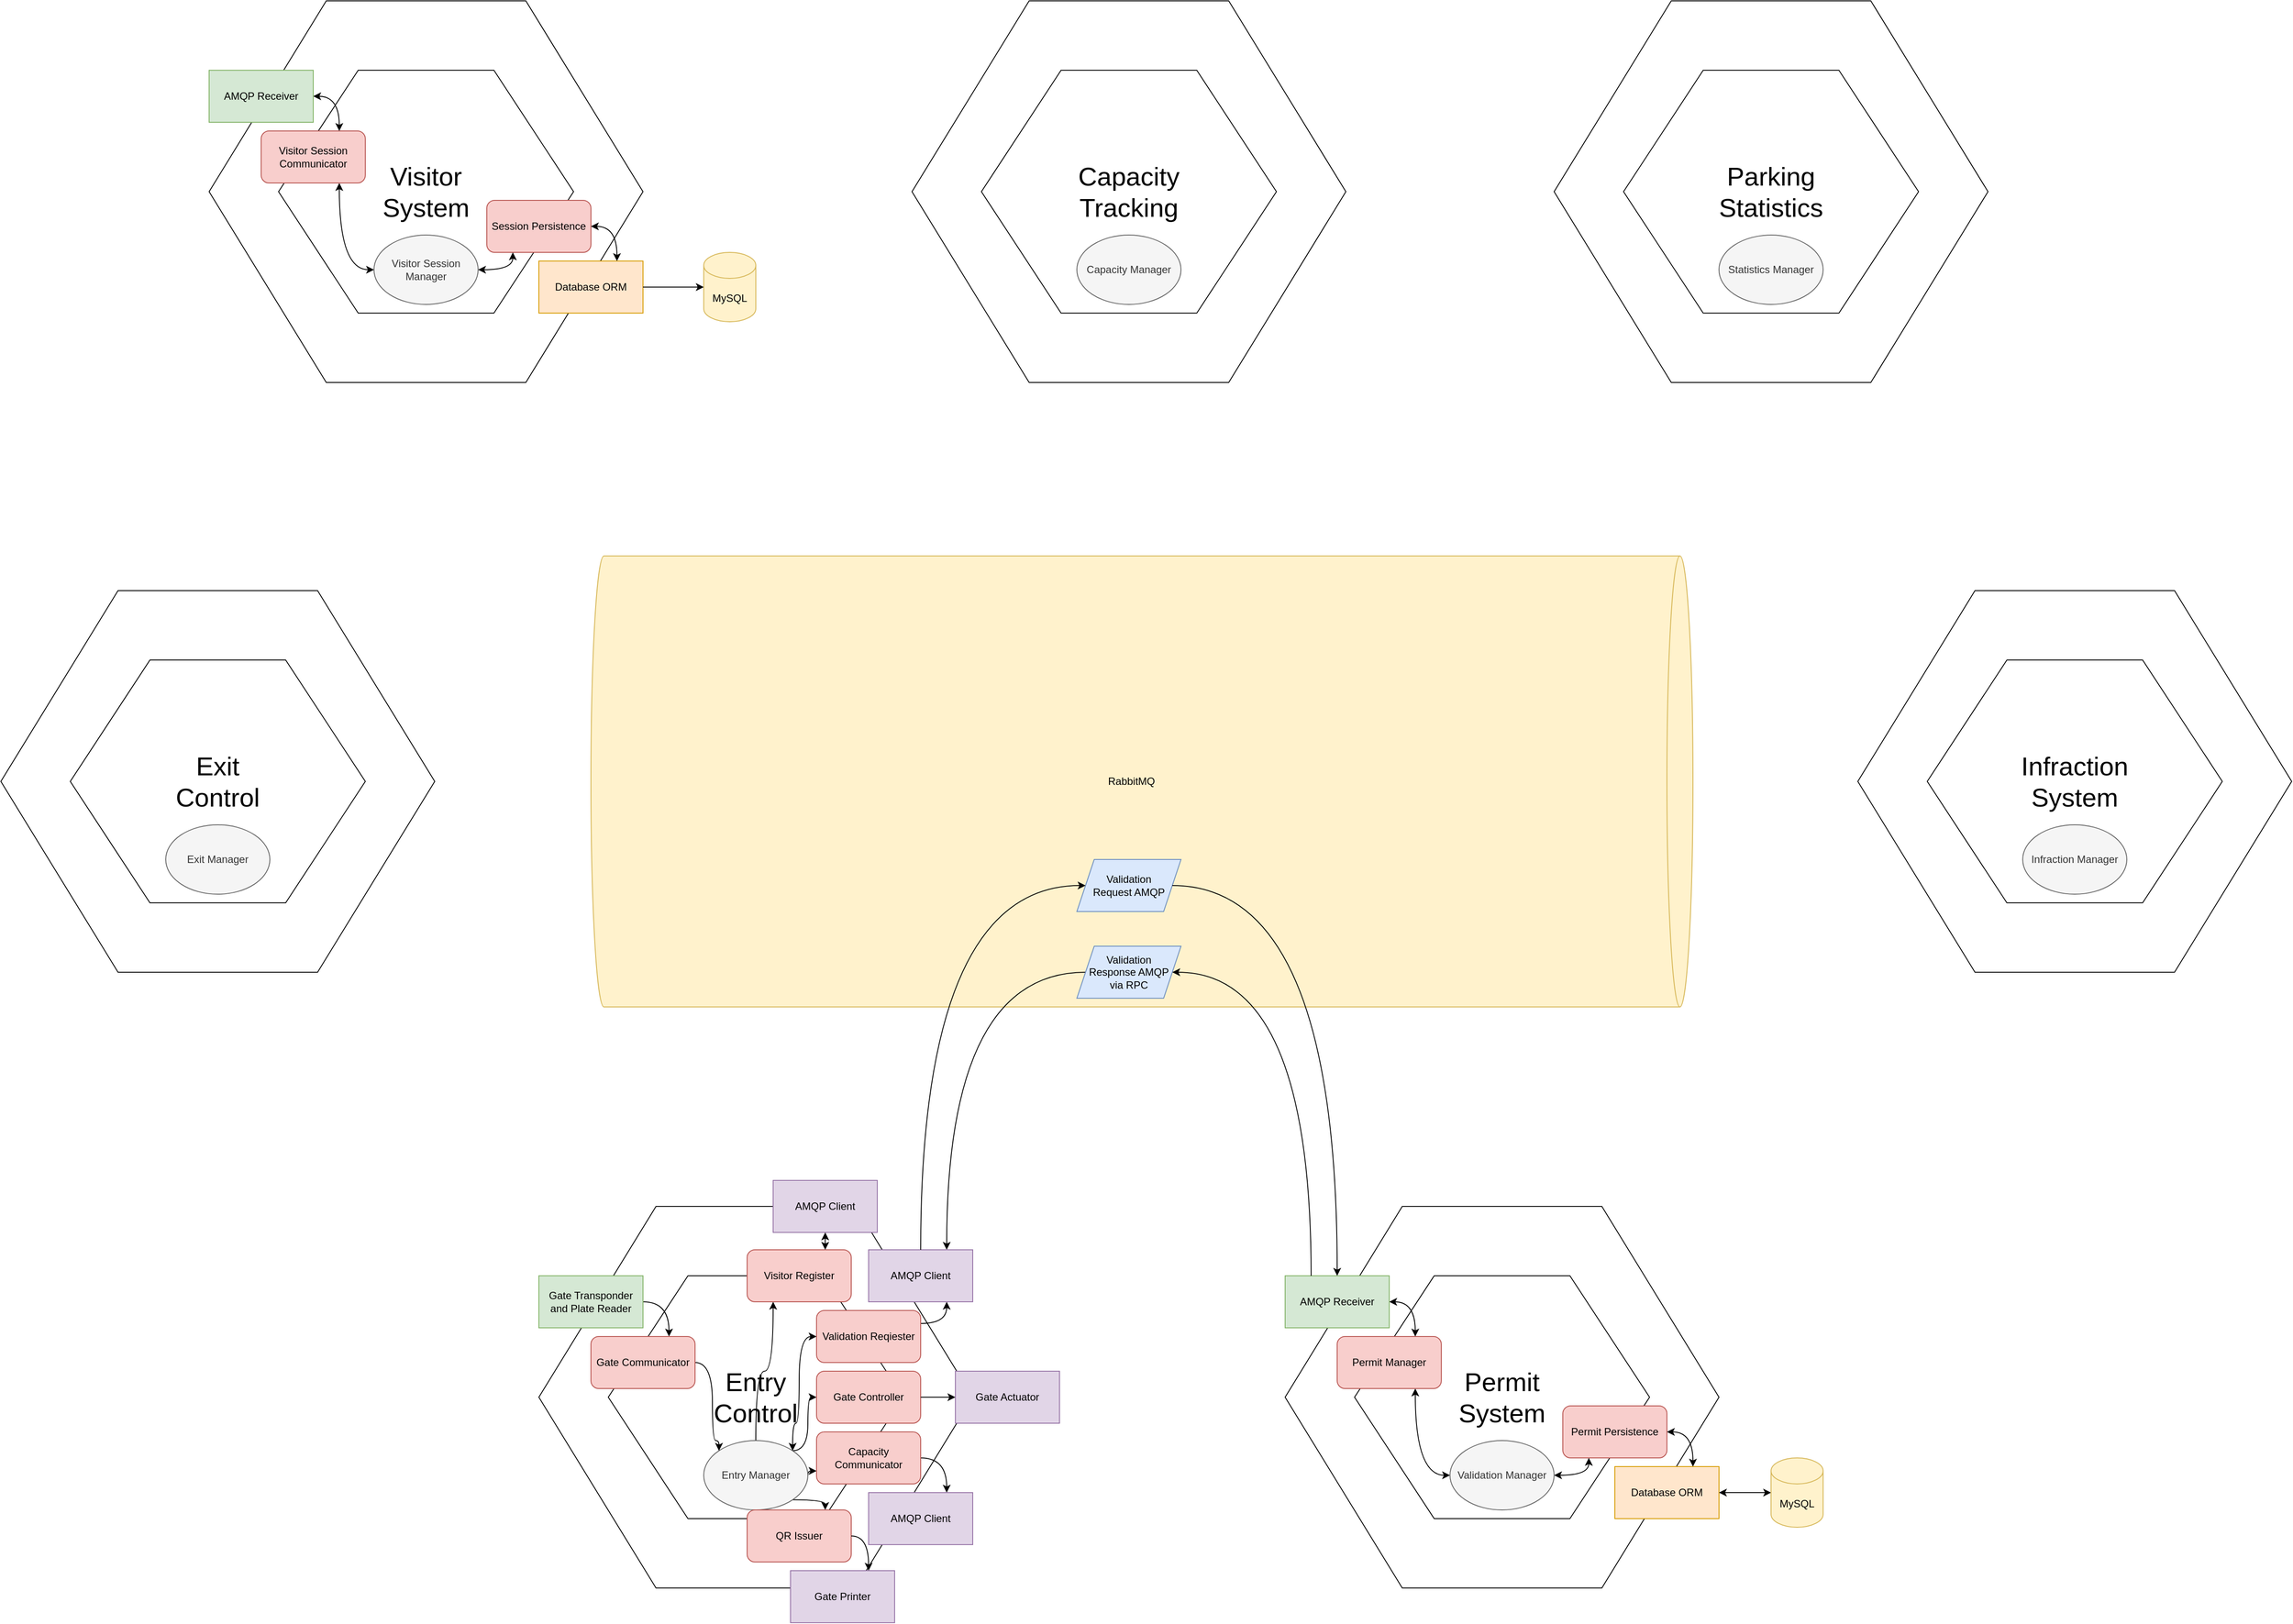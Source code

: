<mxfile version="24.7.17">
  <diagram name="Page-1" id="FIl-sWWD70E8VAOOmgCv">
    <mxGraphModel dx="3607" dy="2239" grid="1" gridSize="10" guides="1" tooltips="1" connect="1" arrows="1" fold="1" page="1" pageScale="1" pageWidth="1920" pageHeight="1200" math="0" shadow="0">
      <root>
        <mxCell id="0" />
        <mxCell id="1" parent="0" />
        <mxCell id="vmsu6UBPR0Md5zAb4Nx8-29" value="RabbitMQ" style="shape=cylinder3;whiteSpace=wrap;html=1;boundedLbl=1;backgroundOutline=1;size=15;direction=south;fillColor=#fff2cc;strokeColor=#d6b656;" parent="1" vertex="1">
          <mxGeometry x="210" y="40" width="1270" height="520" as="geometry" />
        </mxCell>
        <mxCell id="vmsu6UBPR0Md5zAb4Nx8-17" value="" style="group" parent="1" vertex="1" connectable="0">
          <mxGeometry x="1010" y="790" width="500" height="440" as="geometry" />
        </mxCell>
        <mxCell id="vmsu6UBPR0Md5zAb4Nx8-42" value="" style="group" parent="vmsu6UBPR0Md5zAb4Nx8-17" vertex="1" connectable="0">
          <mxGeometry width="500" height="440" as="geometry" />
        </mxCell>
        <mxCell id="vmsu6UBPR0Md5zAb4Nx8-19" value="" style="verticalLabelPosition=bottom;verticalAlign=top;html=1;shape=hexagon;perimeter=hexagonPerimeter2;arcSize=6;size=0.27;fillColor=none;" parent="vmsu6UBPR0Md5zAb4Nx8-42" vertex="1">
          <mxGeometry width="500" height="440" as="geometry" />
        </mxCell>
        <mxCell id="vmsu6UBPR0Md5zAb4Nx8-18" value="" style="verticalLabelPosition=bottom;verticalAlign=top;html=1;shape=hexagon;perimeter=hexagonPerimeter2;arcSize=6;size=0.27;fillColor=none;" parent="vmsu6UBPR0Md5zAb4Nx8-42" vertex="1">
          <mxGeometry x="80" y="80" width="340" height="280" as="geometry" />
        </mxCell>
        <mxCell id="vmsu6UBPR0Md5zAb4Nx8-40" value="&lt;font style=&quot;font-size: 30px;&quot;&gt;Permit System&lt;br&gt;&lt;/font&gt;" style="text;html=1;align=center;verticalAlign=middle;whiteSpace=wrap;rounded=0;" parent="vmsu6UBPR0Md5zAb4Nx8-42" vertex="1">
          <mxGeometry x="220" y="205" width="60" height="30" as="geometry" />
        </mxCell>
        <mxCell id="vmsu6UBPR0Md5zAb4Nx8-59" style="edgeStyle=orthogonalEdgeStyle;rounded=0;orthogonalLoop=1;jettySize=auto;html=1;exitX=0.75;exitY=1;exitDx=0;exitDy=0;entryX=0;entryY=0.5;entryDx=0;entryDy=0;startArrow=classic;startFill=1;curved=1;" parent="vmsu6UBPR0Md5zAb4Nx8-42" source="vmsu6UBPR0Md5zAb4Nx8-47" target="vmsu6UBPR0Md5zAb4Nx8-52" edge="1">
          <mxGeometry relative="1" as="geometry" />
        </mxCell>
        <mxCell id="vmsu6UBPR0Md5zAb4Nx8-47" value="Permit Manager" style="rounded=1;whiteSpace=wrap;html=1;fillColor=#f8cecc;strokeColor=#b85450;" parent="vmsu6UBPR0Md5zAb4Nx8-42" vertex="1">
          <mxGeometry x="60" y="150" width="120" height="60" as="geometry" />
        </mxCell>
        <mxCell id="vmsu6UBPR0Md5zAb4Nx8-50" value="Permit Persistence" style="rounded=1;whiteSpace=wrap;html=1;fillColor=#f8cecc;strokeColor=#b85450;" parent="vmsu6UBPR0Md5zAb4Nx8-42" vertex="1">
          <mxGeometry x="320" y="230" width="120" height="60" as="geometry" />
        </mxCell>
        <mxCell id="vmsu6UBPR0Md5zAb4Nx8-60" style="edgeStyle=orthogonalEdgeStyle;rounded=0;orthogonalLoop=1;jettySize=auto;html=1;exitX=1;exitY=0.5;exitDx=0;exitDy=0;entryX=0.25;entryY=1;entryDx=0;entryDy=0;startArrow=classic;startFill=1;curved=1;" parent="vmsu6UBPR0Md5zAb4Nx8-42" source="vmsu6UBPR0Md5zAb4Nx8-52" target="vmsu6UBPR0Md5zAb4Nx8-50" edge="1">
          <mxGeometry relative="1" as="geometry" />
        </mxCell>
        <mxCell id="vmsu6UBPR0Md5zAb4Nx8-52" value="Validation Manager" style="ellipse;whiteSpace=wrap;html=1;fillColor=#f5f5f5;fontColor=#333333;strokeColor=#666666;" parent="vmsu6UBPR0Md5zAb4Nx8-42" vertex="1">
          <mxGeometry x="190" y="270" width="120" height="80" as="geometry" />
        </mxCell>
        <mxCell id="vmsu6UBPR0Md5zAb4Nx8-25" value="Database ORM" style="rounded=0;whiteSpace=wrap;html=1;fillColor=#ffe6cc;strokeColor=#d79b00;" parent="vmsu6UBPR0Md5zAb4Nx8-17" vertex="1">
          <mxGeometry x="380" y="300" width="120" height="60" as="geometry" />
        </mxCell>
        <mxCell id="vmsu6UBPR0Md5zAb4Nx8-58" style="edgeStyle=orthogonalEdgeStyle;rounded=0;orthogonalLoop=1;jettySize=auto;html=1;exitX=1;exitY=0.5;exitDx=0;exitDy=0;entryX=0.75;entryY=0;entryDx=0;entryDy=0;startArrow=classic;startFill=1;curved=1;" parent="vmsu6UBPR0Md5zAb4Nx8-17" source="vmsu6UBPR0Md5zAb4Nx8-22" target="vmsu6UBPR0Md5zAb4Nx8-47" edge="1">
          <mxGeometry relative="1" as="geometry" />
        </mxCell>
        <mxCell id="vmsu6UBPR0Md5zAb4Nx8-22" value="AMQP Receiver" style="rounded=0;whiteSpace=wrap;html=1;fillColor=#d5e8d4;strokeColor=#82b366;" parent="vmsu6UBPR0Md5zAb4Nx8-17" vertex="1">
          <mxGeometry y="80" width="120" height="60" as="geometry" />
        </mxCell>
        <mxCell id="vmsu6UBPR0Md5zAb4Nx8-61" style="edgeStyle=orthogonalEdgeStyle;rounded=0;orthogonalLoop=1;jettySize=auto;html=1;exitX=1;exitY=0.5;exitDx=0;exitDy=0;entryX=0.75;entryY=0;entryDx=0;entryDy=0;startArrow=classic;startFill=1;curved=1;" parent="vmsu6UBPR0Md5zAb4Nx8-17" source="vmsu6UBPR0Md5zAb4Nx8-50" target="vmsu6UBPR0Md5zAb4Nx8-25" edge="1">
          <mxGeometry relative="1" as="geometry" />
        </mxCell>
        <mxCell id="vmsu6UBPR0Md5zAb4Nx8-26" style="edgeStyle=orthogonalEdgeStyle;rounded=0;orthogonalLoop=1;jettySize=auto;html=1;exitX=0;exitY=0.5;exitDx=0;exitDy=0;exitPerimeter=0;entryX=1;entryY=0.5;entryDx=0;entryDy=0;startArrow=classic;startFill=1;curved=1;" parent="1" source="vmsu6UBPR0Md5zAb4Nx8-24" target="vmsu6UBPR0Md5zAb4Nx8-25" edge="1">
          <mxGeometry relative="1" as="geometry" />
        </mxCell>
        <mxCell id="vmsu6UBPR0Md5zAb4Nx8-24" value="MySQL" style="shape=cylinder3;whiteSpace=wrap;html=1;boundedLbl=1;backgroundOutline=1;size=15;fillColor=#fff2cc;strokeColor=#d6b656;" parent="1" vertex="1">
          <mxGeometry x="1570" y="1080" width="60" height="80" as="geometry" />
        </mxCell>
        <mxCell id="vmsu6UBPR0Md5zAb4Nx8-28" value="Validation &lt;br&gt;Request AMQP" style="shape=parallelogram;perimeter=parallelogramPerimeter;whiteSpace=wrap;html=1;fixedSize=1;fillColor=#dae8fc;strokeColor=#6c8ebf;" parent="1" vertex="1">
          <mxGeometry x="770" y="390" width="120" height="60" as="geometry" />
        </mxCell>
        <mxCell id="Ysz22S0v8aRPz6q7rdMf-16" style="edgeStyle=orthogonalEdgeStyle;rounded=0;orthogonalLoop=1;jettySize=auto;html=1;exitX=0;exitY=0.5;exitDx=0;exitDy=0;entryX=0.75;entryY=0;entryDx=0;entryDy=0;curved=1;" parent="1" source="vmsu6UBPR0Md5zAb4Nx8-30" target="vmsu6UBPR0Md5zAb4Nx8-85" edge="1">
          <mxGeometry relative="1" as="geometry" />
        </mxCell>
        <mxCell id="vmsu6UBPR0Md5zAb4Nx8-30" value="Validation&lt;br&gt; Response AMQP&lt;br&gt;via RPC" style="shape=parallelogram;perimeter=parallelogramPerimeter;whiteSpace=wrap;html=1;fixedSize=1;fillColor=#dae8fc;strokeColor=#6c8ebf;" parent="1" vertex="1">
          <mxGeometry x="770" y="490" width="120" height="60" as="geometry" />
        </mxCell>
        <mxCell id="vmsu6UBPR0Md5zAb4Nx8-70" value="" style="group" parent="1" vertex="1" connectable="0">
          <mxGeometry x="150" y="790" width="500" height="440" as="geometry" />
        </mxCell>
        <mxCell id="vmsu6UBPR0Md5zAb4Nx8-71" value="" style="group" parent="vmsu6UBPR0Md5zAb4Nx8-70" vertex="1" connectable="0">
          <mxGeometry width="500" height="440" as="geometry" />
        </mxCell>
        <mxCell id="vmsu6UBPR0Md5zAb4Nx8-72" value="" style="verticalLabelPosition=bottom;verticalAlign=top;html=1;shape=hexagon;perimeter=hexagonPerimeter2;arcSize=6;size=0.27;fillColor=none;" parent="vmsu6UBPR0Md5zAb4Nx8-71" vertex="1">
          <mxGeometry width="500" height="440" as="geometry" />
        </mxCell>
        <mxCell id="vmsu6UBPR0Md5zAb4Nx8-73" value="" style="verticalLabelPosition=bottom;verticalAlign=top;html=1;shape=hexagon;perimeter=hexagonPerimeter2;arcSize=6;size=0.27;fillColor=none;" parent="vmsu6UBPR0Md5zAb4Nx8-71" vertex="1">
          <mxGeometry x="80" y="80" width="340" height="280" as="geometry" />
        </mxCell>
        <mxCell id="ZMv95iw1XXXhdrj3KUTM-111" style="edgeStyle=orthogonalEdgeStyle;rounded=0;orthogonalLoop=1;jettySize=auto;html=1;exitX=1;exitY=0.25;exitDx=0;exitDy=0;entryX=0.75;entryY=1;entryDx=0;entryDy=0;curved=1;" edge="1" parent="vmsu6UBPR0Md5zAb4Nx8-71" source="vmsu6UBPR0Md5zAb4Nx8-77" target="vmsu6UBPR0Md5zAb4Nx8-85">
          <mxGeometry relative="1" as="geometry" />
        </mxCell>
        <mxCell id="vmsu6UBPR0Md5zAb4Nx8-77" value="Validation Reqiester" style="rounded=1;whiteSpace=wrap;html=1;fillColor=#f8cecc;strokeColor=#b85450;" parent="vmsu6UBPR0Md5zAb4Nx8-71" vertex="1">
          <mxGeometry x="320" y="120" width="120" height="60" as="geometry" />
        </mxCell>
        <mxCell id="ZMv95iw1XXXhdrj3KUTM-107" style="edgeStyle=orthogonalEdgeStyle;rounded=0;orthogonalLoop=1;jettySize=auto;html=1;exitX=1;exitY=1;exitDx=0;exitDy=0;entryX=0.75;entryY=0;entryDx=0;entryDy=0;curved=1;" edge="1" parent="vmsu6UBPR0Md5zAb4Nx8-71" source="vmsu6UBPR0Md5zAb4Nx8-79" target="ZMv95iw1XXXhdrj3KUTM-104">
          <mxGeometry relative="1" as="geometry" />
        </mxCell>
        <mxCell id="ZMv95iw1XXXhdrj3KUTM-109" style="edgeStyle=orthogonalEdgeStyle;rounded=0;orthogonalLoop=1;jettySize=auto;html=1;exitX=0.5;exitY=0;exitDx=0;exitDy=0;entryX=0.25;entryY=1;entryDx=0;entryDy=0;curved=1;" edge="1" parent="vmsu6UBPR0Md5zAb4Nx8-71" source="vmsu6UBPR0Md5zAb4Nx8-79" target="ZMv95iw1XXXhdrj3KUTM-38">
          <mxGeometry relative="1" as="geometry" />
        </mxCell>
        <mxCell id="ZMv95iw1XXXhdrj3KUTM-114" style="edgeStyle=orthogonalEdgeStyle;rounded=0;orthogonalLoop=1;jettySize=auto;html=1;exitX=1;exitY=0;exitDx=0;exitDy=0;entryX=0;entryY=0.5;entryDx=0;entryDy=0;curved=1;" edge="1" parent="vmsu6UBPR0Md5zAb4Nx8-71" source="vmsu6UBPR0Md5zAb4Nx8-79" target="Ysz22S0v8aRPz6q7rdMf-8">
          <mxGeometry relative="1" as="geometry">
            <Array as="points">
              <mxPoint x="310" y="282" />
              <mxPoint x="310" y="220" />
            </Array>
          </mxGeometry>
        </mxCell>
        <mxCell id="ZMv95iw1XXXhdrj3KUTM-116" style="edgeStyle=orthogonalEdgeStyle;rounded=0;orthogonalLoop=1;jettySize=auto;html=1;exitX=1;exitY=0.5;exitDx=0;exitDy=0;entryX=0;entryY=0.75;entryDx=0;entryDy=0;curved=1;" edge="1" parent="vmsu6UBPR0Md5zAb4Nx8-71" source="vmsu6UBPR0Md5zAb4Nx8-79" target="ZMv95iw1XXXhdrj3KUTM-113">
          <mxGeometry relative="1" as="geometry">
            <Array as="points">
              <mxPoint x="310" y="305" />
            </Array>
          </mxGeometry>
        </mxCell>
        <mxCell id="vmsu6UBPR0Md5zAb4Nx8-79" value="Entry Manager" style="ellipse;whiteSpace=wrap;html=1;fillColor=#f5f5f5;fontColor=#333333;strokeColor=#666666;" parent="vmsu6UBPR0Md5zAb4Nx8-71" vertex="1">
          <mxGeometry x="190" y="270" width="120" height="80" as="geometry" />
        </mxCell>
        <mxCell id="vmsu6UBPR0Md5zAb4Nx8-84" value="&lt;font style=&quot;font-size: 30px;&quot;&gt;Entry Control&lt;br&gt;&lt;/font&gt;" style="text;html=1;align=center;verticalAlign=middle;whiteSpace=wrap;rounded=0;" parent="vmsu6UBPR0Md5zAb4Nx8-71" vertex="1">
          <mxGeometry x="220" y="205" width="60" height="30" as="geometry" />
        </mxCell>
        <mxCell id="vmsu6UBPR0Md5zAb4Nx8-85" value="AMQP Client" style="rounded=0;whiteSpace=wrap;html=1;fillColor=#e1d5e7;strokeColor=#9673a6;" parent="vmsu6UBPR0Md5zAb4Nx8-71" vertex="1">
          <mxGeometry x="380" y="50" width="120" height="60" as="geometry" />
        </mxCell>
        <mxCell id="Ysz22S0v8aRPz6q7rdMf-5" style="edgeStyle=orthogonalEdgeStyle;rounded=0;orthogonalLoop=1;jettySize=auto;html=1;exitX=1;exitY=0.5;exitDx=0;exitDy=0;entryX=0.75;entryY=0;entryDx=0;entryDy=0;curved=1;" parent="vmsu6UBPR0Md5zAb4Nx8-71" source="Ysz22S0v8aRPz6q7rdMf-1" target="Ysz22S0v8aRPz6q7rdMf-4" edge="1">
          <mxGeometry relative="1" as="geometry" />
        </mxCell>
        <mxCell id="Ysz22S0v8aRPz6q7rdMf-1" value="Gate Transponder and Plate Reader" style="rounded=0;whiteSpace=wrap;html=1;fillColor=#d5e8d4;strokeColor=#82b366;" parent="vmsu6UBPR0Md5zAb4Nx8-71" vertex="1">
          <mxGeometry y="80" width="120" height="60" as="geometry" />
        </mxCell>
        <mxCell id="Ysz22S0v8aRPz6q7rdMf-6" style="edgeStyle=orthogonalEdgeStyle;rounded=0;orthogonalLoop=1;jettySize=auto;html=1;exitX=1;exitY=0.5;exitDx=0;exitDy=0;entryX=0;entryY=0;entryDx=0;entryDy=0;curved=1;" parent="vmsu6UBPR0Md5zAb4Nx8-71" source="Ysz22S0v8aRPz6q7rdMf-4" target="vmsu6UBPR0Md5zAb4Nx8-79" edge="1">
          <mxGeometry relative="1" as="geometry">
            <Array as="points">
              <mxPoint x="200" y="180" />
              <mxPoint x="200" y="270" />
              <mxPoint x="208" y="270" />
            </Array>
          </mxGeometry>
        </mxCell>
        <mxCell id="Ysz22S0v8aRPz6q7rdMf-4" value="Gate Communicator" style="rounded=1;whiteSpace=wrap;html=1;fillColor=#f8cecc;strokeColor=#b85450;" parent="vmsu6UBPR0Md5zAb4Nx8-71" vertex="1">
          <mxGeometry x="60" y="150" width="120" height="60" as="geometry" />
        </mxCell>
        <mxCell id="Ysz22S0v8aRPz6q7rdMf-7" style="edgeStyle=orthogonalEdgeStyle;rounded=0;orthogonalLoop=1;jettySize=auto;html=1;exitX=0;exitY=0.5;exitDx=0;exitDy=0;entryX=1;entryY=0;entryDx=0;entryDy=0;curved=1;startArrow=classic;startFill=1;" parent="vmsu6UBPR0Md5zAb4Nx8-71" source="vmsu6UBPR0Md5zAb4Nx8-77" target="vmsu6UBPR0Md5zAb4Nx8-79" edge="1">
          <mxGeometry relative="1" as="geometry">
            <Array as="points">
              <mxPoint x="300" y="150" />
              <mxPoint x="300" y="250" />
              <mxPoint x="292" y="250" />
            </Array>
          </mxGeometry>
        </mxCell>
        <mxCell id="Ysz22S0v8aRPz6q7rdMf-8" value="Gate Controller" style="rounded=1;whiteSpace=wrap;html=1;fillColor=#f8cecc;strokeColor=#b85450;" parent="vmsu6UBPR0Md5zAb4Nx8-71" vertex="1">
          <mxGeometry x="320" y="190" width="120" height="60" as="geometry" />
        </mxCell>
        <mxCell id="ZMv95iw1XXXhdrj3KUTM-38" value="Visitor Register" style="rounded=1;whiteSpace=wrap;html=1;fillColor=#f8cecc;strokeColor=#b85450;" vertex="1" parent="vmsu6UBPR0Md5zAb4Nx8-71">
          <mxGeometry x="240" y="50" width="120" height="60" as="geometry" />
        </mxCell>
        <mxCell id="ZMv95iw1XXXhdrj3KUTM-104" value="QR Issuer" style="rounded=1;whiteSpace=wrap;html=1;fillColor=#f8cecc;strokeColor=#b85450;" vertex="1" parent="vmsu6UBPR0Md5zAb4Nx8-71">
          <mxGeometry x="240" y="350" width="120" height="60" as="geometry" />
        </mxCell>
        <mxCell id="ZMv95iw1XXXhdrj3KUTM-117" style="edgeStyle=orthogonalEdgeStyle;rounded=0;orthogonalLoop=1;jettySize=auto;html=1;exitX=1;exitY=0.5;exitDx=0;exitDy=0;entryX=0.75;entryY=0;entryDx=0;entryDy=0;curved=1;" edge="1" parent="vmsu6UBPR0Md5zAb4Nx8-71" source="ZMv95iw1XXXhdrj3KUTM-113" target="ZMv95iw1XXXhdrj3KUTM-115">
          <mxGeometry relative="1" as="geometry" />
        </mxCell>
        <mxCell id="ZMv95iw1XXXhdrj3KUTM-113" value="Capacity Communicator" style="rounded=1;whiteSpace=wrap;html=1;fillColor=#f8cecc;strokeColor=#b85450;" vertex="1" parent="vmsu6UBPR0Md5zAb4Nx8-71">
          <mxGeometry x="320" y="260" width="120" height="60" as="geometry" />
        </mxCell>
        <mxCell id="ZMv95iw1XXXhdrj3KUTM-115" value="AMQP Client" style="rounded=0;whiteSpace=wrap;html=1;fillColor=#e1d5e7;strokeColor=#9673a6;" vertex="1" parent="vmsu6UBPR0Md5zAb4Nx8-71">
          <mxGeometry x="380" y="330" width="120" height="60" as="geometry" />
        </mxCell>
        <mxCell id="Ysz22S0v8aRPz6q7rdMf-12" style="edgeStyle=orthogonalEdgeStyle;rounded=0;orthogonalLoop=1;jettySize=auto;html=1;exitX=0.5;exitY=0;exitDx=0;exitDy=0;entryX=0;entryY=0.5;entryDx=0;entryDy=0;curved=1;" parent="1" source="vmsu6UBPR0Md5zAb4Nx8-85" target="vmsu6UBPR0Md5zAb4Nx8-28" edge="1">
          <mxGeometry relative="1" as="geometry">
            <Array as="points">
              <mxPoint x="590" y="420" />
            </Array>
          </mxGeometry>
        </mxCell>
        <mxCell id="Ysz22S0v8aRPz6q7rdMf-15" style="edgeStyle=orthogonalEdgeStyle;rounded=0;orthogonalLoop=1;jettySize=auto;html=1;exitX=0.25;exitY=0;exitDx=0;exitDy=0;entryX=1;entryY=0.5;entryDx=0;entryDy=0;curved=1;" parent="1" source="vmsu6UBPR0Md5zAb4Nx8-22" target="vmsu6UBPR0Md5zAb4Nx8-30" edge="1">
          <mxGeometry relative="1" as="geometry">
            <Array as="points">
              <mxPoint x="1040" y="520" />
            </Array>
          </mxGeometry>
        </mxCell>
        <mxCell id="Ysz22S0v8aRPz6q7rdMf-13" style="edgeStyle=orthogonalEdgeStyle;rounded=0;orthogonalLoop=1;jettySize=auto;html=1;exitX=1;exitY=0.5;exitDx=0;exitDy=0;entryX=0.5;entryY=0;entryDx=0;entryDy=0;curved=1;" parent="1" source="vmsu6UBPR0Md5zAb4Nx8-28" target="vmsu6UBPR0Md5zAb4Nx8-22" edge="1">
          <mxGeometry relative="1" as="geometry" />
        </mxCell>
        <mxCell id="ZMv95iw1XXXhdrj3KUTM-40" value="AMQP Client" style="rounded=0;whiteSpace=wrap;html=1;fillColor=#e1d5e7;strokeColor=#9673a6;" vertex="1" parent="1">
          <mxGeometry x="420" y="760" width="120" height="60" as="geometry" />
        </mxCell>
        <mxCell id="ZMv95iw1XXXhdrj3KUTM-41" style="edgeStyle=orthogonalEdgeStyle;rounded=0;orthogonalLoop=1;jettySize=auto;html=1;exitX=0.75;exitY=0;exitDx=0;exitDy=0;entryX=0.5;entryY=1;entryDx=0;entryDy=0;curved=1;startArrow=classic;startFill=1;" edge="1" parent="1" source="ZMv95iw1XXXhdrj3KUTM-38" target="ZMv95iw1XXXhdrj3KUTM-40">
          <mxGeometry relative="1" as="geometry" />
        </mxCell>
        <mxCell id="ZMv95iw1XXXhdrj3KUTM-42" value="" style="group" vertex="1" connectable="0" parent="1">
          <mxGeometry x="-230" y="-600" width="500" height="440" as="geometry" />
        </mxCell>
        <mxCell id="ZMv95iw1XXXhdrj3KUTM-43" value="" style="group" vertex="1" connectable="0" parent="ZMv95iw1XXXhdrj3KUTM-42">
          <mxGeometry width="500" height="440" as="geometry" />
        </mxCell>
        <mxCell id="ZMv95iw1XXXhdrj3KUTM-44" value="" style="verticalLabelPosition=bottom;verticalAlign=top;html=1;shape=hexagon;perimeter=hexagonPerimeter2;arcSize=6;size=0.27;fillColor=none;" vertex="1" parent="ZMv95iw1XXXhdrj3KUTM-43">
          <mxGeometry width="500" height="440" as="geometry" />
        </mxCell>
        <mxCell id="ZMv95iw1XXXhdrj3KUTM-45" value="" style="verticalLabelPosition=bottom;verticalAlign=top;html=1;shape=hexagon;perimeter=hexagonPerimeter2;arcSize=6;size=0.27;fillColor=none;" vertex="1" parent="ZMv95iw1XXXhdrj3KUTM-43">
          <mxGeometry x="80" y="80" width="340" height="280" as="geometry" />
        </mxCell>
        <mxCell id="ZMv95iw1XXXhdrj3KUTM-46" value="&lt;font style=&quot;font-size: 30px;&quot;&gt;Visitor System&lt;br&gt;&lt;/font&gt;" style="text;html=1;align=center;verticalAlign=middle;whiteSpace=wrap;rounded=0;" vertex="1" parent="ZMv95iw1XXXhdrj3KUTM-43">
          <mxGeometry x="220" y="205" width="60" height="30" as="geometry" />
        </mxCell>
        <mxCell id="ZMv95iw1XXXhdrj3KUTM-47" style="edgeStyle=orthogonalEdgeStyle;rounded=0;orthogonalLoop=1;jettySize=auto;html=1;exitX=0.75;exitY=1;exitDx=0;exitDy=0;entryX=0;entryY=0.5;entryDx=0;entryDy=0;startArrow=classic;startFill=1;curved=1;" edge="1" parent="ZMv95iw1XXXhdrj3KUTM-43" source="ZMv95iw1XXXhdrj3KUTM-48" target="ZMv95iw1XXXhdrj3KUTM-51">
          <mxGeometry relative="1" as="geometry" />
        </mxCell>
        <mxCell id="ZMv95iw1XXXhdrj3KUTM-48" value="Visitor Session Communicator" style="rounded=1;whiteSpace=wrap;html=1;fillColor=#f8cecc;strokeColor=#b85450;" vertex="1" parent="ZMv95iw1XXXhdrj3KUTM-43">
          <mxGeometry x="60" y="150" width="120" height="60" as="geometry" />
        </mxCell>
        <mxCell id="ZMv95iw1XXXhdrj3KUTM-49" value="Session Persistence" style="rounded=1;whiteSpace=wrap;html=1;fillColor=#f8cecc;strokeColor=#b85450;" vertex="1" parent="ZMv95iw1XXXhdrj3KUTM-43">
          <mxGeometry x="320" y="230" width="120" height="60" as="geometry" />
        </mxCell>
        <mxCell id="ZMv95iw1XXXhdrj3KUTM-50" style="edgeStyle=orthogonalEdgeStyle;rounded=0;orthogonalLoop=1;jettySize=auto;html=1;exitX=1;exitY=0.5;exitDx=0;exitDy=0;entryX=0.25;entryY=1;entryDx=0;entryDy=0;startArrow=classic;startFill=1;curved=1;" edge="1" parent="ZMv95iw1XXXhdrj3KUTM-43" source="ZMv95iw1XXXhdrj3KUTM-51" target="ZMv95iw1XXXhdrj3KUTM-49">
          <mxGeometry relative="1" as="geometry" />
        </mxCell>
        <mxCell id="ZMv95iw1XXXhdrj3KUTM-51" value="Visitor Session Manager" style="ellipse;whiteSpace=wrap;html=1;fillColor=#f5f5f5;fontColor=#333333;strokeColor=#666666;" vertex="1" parent="ZMv95iw1XXXhdrj3KUTM-43">
          <mxGeometry x="190" y="270" width="120" height="80" as="geometry" />
        </mxCell>
        <mxCell id="ZMv95iw1XXXhdrj3KUTM-52" value="Database ORM" style="rounded=0;whiteSpace=wrap;html=1;fillColor=#ffe6cc;strokeColor=#d79b00;" vertex="1" parent="ZMv95iw1XXXhdrj3KUTM-42">
          <mxGeometry x="380" y="300" width="120" height="60" as="geometry" />
        </mxCell>
        <mxCell id="ZMv95iw1XXXhdrj3KUTM-53" style="edgeStyle=orthogonalEdgeStyle;rounded=0;orthogonalLoop=1;jettySize=auto;html=1;exitX=1;exitY=0.5;exitDx=0;exitDy=0;entryX=0.75;entryY=0;entryDx=0;entryDy=0;startArrow=classic;startFill=1;curved=1;" edge="1" parent="ZMv95iw1XXXhdrj3KUTM-42" source="ZMv95iw1XXXhdrj3KUTM-54" target="ZMv95iw1XXXhdrj3KUTM-48">
          <mxGeometry relative="1" as="geometry" />
        </mxCell>
        <mxCell id="ZMv95iw1XXXhdrj3KUTM-54" value="AMQP Receiver" style="rounded=0;whiteSpace=wrap;html=1;fillColor=#d5e8d4;strokeColor=#82b366;" vertex="1" parent="ZMv95iw1XXXhdrj3KUTM-42">
          <mxGeometry y="80" width="120" height="60" as="geometry" />
        </mxCell>
        <mxCell id="ZMv95iw1XXXhdrj3KUTM-55" style="edgeStyle=orthogonalEdgeStyle;rounded=0;orthogonalLoop=1;jettySize=auto;html=1;exitX=1;exitY=0.5;exitDx=0;exitDy=0;entryX=0.75;entryY=0;entryDx=0;entryDy=0;startArrow=classic;startFill=1;curved=1;" edge="1" parent="ZMv95iw1XXXhdrj3KUTM-42" source="ZMv95iw1XXXhdrj3KUTM-49" target="ZMv95iw1XXXhdrj3KUTM-52">
          <mxGeometry relative="1" as="geometry" />
        </mxCell>
        <mxCell id="ZMv95iw1XXXhdrj3KUTM-56" value="MySQL" style="shape=cylinder3;whiteSpace=wrap;html=1;boundedLbl=1;backgroundOutline=1;size=15;fillColor=#fff2cc;strokeColor=#d6b656;" vertex="1" parent="1">
          <mxGeometry x="340" y="-310" width="60" height="80" as="geometry" />
        </mxCell>
        <mxCell id="ZMv95iw1XXXhdrj3KUTM-57" style="edgeStyle=orthogonalEdgeStyle;rounded=0;orthogonalLoop=1;jettySize=auto;html=1;exitX=1;exitY=0.5;exitDx=0;exitDy=0;entryX=0;entryY=0.5;entryDx=0;entryDy=0;entryPerimeter=0;" edge="1" parent="1" source="ZMv95iw1XXXhdrj3KUTM-52" target="ZMv95iw1XXXhdrj3KUTM-56">
          <mxGeometry relative="1" as="geometry" />
        </mxCell>
        <mxCell id="ZMv95iw1XXXhdrj3KUTM-72" value="" style="group" vertex="1" connectable="0" parent="1">
          <mxGeometry x="1320" y="-600" width="500" height="440" as="geometry" />
        </mxCell>
        <mxCell id="ZMv95iw1XXXhdrj3KUTM-73" value="" style="group" vertex="1" connectable="0" parent="ZMv95iw1XXXhdrj3KUTM-72">
          <mxGeometry width="500" height="440" as="geometry" />
        </mxCell>
        <mxCell id="ZMv95iw1XXXhdrj3KUTM-74" value="" style="verticalLabelPosition=bottom;verticalAlign=top;html=1;shape=hexagon;perimeter=hexagonPerimeter2;arcSize=6;size=0.27;fillColor=none;" vertex="1" parent="ZMv95iw1XXXhdrj3KUTM-73">
          <mxGeometry width="500" height="440" as="geometry" />
        </mxCell>
        <mxCell id="ZMv95iw1XXXhdrj3KUTM-75" value="" style="verticalLabelPosition=bottom;verticalAlign=top;html=1;shape=hexagon;perimeter=hexagonPerimeter2;arcSize=6;size=0.27;fillColor=none;" vertex="1" parent="ZMv95iw1XXXhdrj3KUTM-73">
          <mxGeometry x="80" y="80" width="340" height="280" as="geometry" />
        </mxCell>
        <mxCell id="ZMv95iw1XXXhdrj3KUTM-76" value="&lt;font style=&quot;font-size: 30px;&quot;&gt;Parking Statistics&lt;br&gt;&lt;/font&gt;" style="text;html=1;align=center;verticalAlign=middle;whiteSpace=wrap;rounded=0;" vertex="1" parent="ZMv95iw1XXXhdrj3KUTM-73">
          <mxGeometry x="220" y="205" width="60" height="30" as="geometry" />
        </mxCell>
        <mxCell id="ZMv95iw1XXXhdrj3KUTM-81" value="Statistics Manager" style="ellipse;whiteSpace=wrap;html=1;fillColor=#f5f5f5;fontColor=#333333;strokeColor=#666666;" vertex="1" parent="ZMv95iw1XXXhdrj3KUTM-73">
          <mxGeometry x="190" y="270" width="120" height="80" as="geometry" />
        </mxCell>
        <mxCell id="ZMv95iw1XXXhdrj3KUTM-86" value="" style="group" vertex="1" connectable="0" parent="1">
          <mxGeometry x="-470" y="80" width="500" height="440" as="geometry" />
        </mxCell>
        <mxCell id="ZMv95iw1XXXhdrj3KUTM-87" value="" style="group" vertex="1" connectable="0" parent="ZMv95iw1XXXhdrj3KUTM-86">
          <mxGeometry width="500" height="440" as="geometry" />
        </mxCell>
        <mxCell id="ZMv95iw1XXXhdrj3KUTM-88" value="" style="verticalLabelPosition=bottom;verticalAlign=top;html=1;shape=hexagon;perimeter=hexagonPerimeter2;arcSize=6;size=0.27;fillColor=none;" vertex="1" parent="ZMv95iw1XXXhdrj3KUTM-87">
          <mxGeometry width="500" height="440" as="geometry" />
        </mxCell>
        <mxCell id="ZMv95iw1XXXhdrj3KUTM-89" value="" style="verticalLabelPosition=bottom;verticalAlign=top;html=1;shape=hexagon;perimeter=hexagonPerimeter2;arcSize=6;size=0.27;fillColor=none;" vertex="1" parent="ZMv95iw1XXXhdrj3KUTM-87">
          <mxGeometry x="80" y="80" width="340" height="280" as="geometry" />
        </mxCell>
        <mxCell id="ZMv95iw1XXXhdrj3KUTM-90" value="&lt;font style=&quot;font-size: 30px;&quot;&gt;Exit Control&lt;br&gt;&lt;/font&gt;" style="text;html=1;align=center;verticalAlign=middle;whiteSpace=wrap;rounded=0;" vertex="1" parent="ZMv95iw1XXXhdrj3KUTM-87">
          <mxGeometry x="220" y="205" width="60" height="30" as="geometry" />
        </mxCell>
        <mxCell id="ZMv95iw1XXXhdrj3KUTM-91" value="Exit Manager" style="ellipse;whiteSpace=wrap;html=1;fillColor=#f5f5f5;fontColor=#333333;strokeColor=#666666;" vertex="1" parent="ZMv95iw1XXXhdrj3KUTM-87">
          <mxGeometry x="190" y="270" width="120" height="80" as="geometry" />
        </mxCell>
        <mxCell id="ZMv95iw1XXXhdrj3KUTM-92" value="" style="group" vertex="1" connectable="0" parent="1">
          <mxGeometry x="1670" y="80" width="500" height="440" as="geometry" />
        </mxCell>
        <mxCell id="ZMv95iw1XXXhdrj3KUTM-93" value="" style="group" vertex="1" connectable="0" parent="ZMv95iw1XXXhdrj3KUTM-92">
          <mxGeometry width="500" height="440" as="geometry" />
        </mxCell>
        <mxCell id="ZMv95iw1XXXhdrj3KUTM-94" value="" style="verticalLabelPosition=bottom;verticalAlign=top;html=1;shape=hexagon;perimeter=hexagonPerimeter2;arcSize=6;size=0.27;fillColor=none;" vertex="1" parent="ZMv95iw1XXXhdrj3KUTM-93">
          <mxGeometry width="500" height="440" as="geometry" />
        </mxCell>
        <mxCell id="ZMv95iw1XXXhdrj3KUTM-95" value="" style="verticalLabelPosition=bottom;verticalAlign=top;html=1;shape=hexagon;perimeter=hexagonPerimeter2;arcSize=6;size=0.27;fillColor=none;" vertex="1" parent="ZMv95iw1XXXhdrj3KUTM-93">
          <mxGeometry x="80" y="80" width="340" height="280" as="geometry" />
        </mxCell>
        <mxCell id="ZMv95iw1XXXhdrj3KUTM-96" value="&lt;font style=&quot;font-size: 30px;&quot;&gt;Infraction System&lt;br&gt;&lt;/font&gt;" style="text;html=1;align=center;verticalAlign=middle;whiteSpace=wrap;rounded=0;" vertex="1" parent="ZMv95iw1XXXhdrj3KUTM-93">
          <mxGeometry x="220" y="205" width="60" height="30" as="geometry" />
        </mxCell>
        <mxCell id="ZMv95iw1XXXhdrj3KUTM-97" value="Infraction Manager" style="ellipse;whiteSpace=wrap;html=1;fillColor=#f5f5f5;fontColor=#333333;strokeColor=#666666;" vertex="1" parent="ZMv95iw1XXXhdrj3KUTM-93">
          <mxGeometry x="190" y="270" width="120" height="80" as="geometry" />
        </mxCell>
        <mxCell id="ZMv95iw1XXXhdrj3KUTM-98" value="" style="group" vertex="1" connectable="0" parent="1">
          <mxGeometry x="580" y="-600" width="500" height="440" as="geometry" />
        </mxCell>
        <mxCell id="ZMv95iw1XXXhdrj3KUTM-99" value="" style="group" vertex="1" connectable="0" parent="ZMv95iw1XXXhdrj3KUTM-98">
          <mxGeometry width="500" height="440" as="geometry" />
        </mxCell>
        <mxCell id="ZMv95iw1XXXhdrj3KUTM-100" value="" style="verticalLabelPosition=bottom;verticalAlign=top;html=1;shape=hexagon;perimeter=hexagonPerimeter2;arcSize=6;size=0.27;fillColor=none;" vertex="1" parent="ZMv95iw1XXXhdrj3KUTM-99">
          <mxGeometry width="500" height="440" as="geometry" />
        </mxCell>
        <mxCell id="ZMv95iw1XXXhdrj3KUTM-101" value="" style="verticalLabelPosition=bottom;verticalAlign=top;html=1;shape=hexagon;perimeter=hexagonPerimeter2;arcSize=6;size=0.27;fillColor=none;" vertex="1" parent="ZMv95iw1XXXhdrj3KUTM-99">
          <mxGeometry x="80" y="80" width="340" height="280" as="geometry" />
        </mxCell>
        <mxCell id="ZMv95iw1XXXhdrj3KUTM-102" value="&lt;font style=&quot;font-size: 30px;&quot;&gt;Capacity Tracking&lt;br&gt;&lt;/font&gt;" style="text;html=1;align=center;verticalAlign=middle;whiteSpace=wrap;rounded=0;" vertex="1" parent="ZMv95iw1XXXhdrj3KUTM-99">
          <mxGeometry x="220" y="205" width="60" height="30" as="geometry" />
        </mxCell>
        <mxCell id="ZMv95iw1XXXhdrj3KUTM-103" value="Capacity Manager" style="ellipse;whiteSpace=wrap;html=1;fillColor=#f5f5f5;fontColor=#333333;strokeColor=#666666;" vertex="1" parent="ZMv95iw1XXXhdrj3KUTM-99">
          <mxGeometry x="190" y="270" width="120" height="80" as="geometry" />
        </mxCell>
        <mxCell id="ZMv95iw1XXXhdrj3KUTM-105" value="Gate Printer" style="rounded=0;whiteSpace=wrap;html=1;fillColor=#e1d5e7;strokeColor=#9673a6;" vertex="1" parent="1">
          <mxGeometry x="440" y="1210" width="120" height="60" as="geometry" />
        </mxCell>
        <mxCell id="ZMv95iw1XXXhdrj3KUTM-108" style="edgeStyle=orthogonalEdgeStyle;rounded=0;orthogonalLoop=1;jettySize=auto;html=1;exitX=1;exitY=0.5;exitDx=0;exitDy=0;entryX=0.75;entryY=0;entryDx=0;entryDy=0;curved=1;" edge="1" parent="1" source="ZMv95iw1XXXhdrj3KUTM-104" target="ZMv95iw1XXXhdrj3KUTM-105">
          <mxGeometry relative="1" as="geometry" />
        </mxCell>
        <mxCell id="Ysz22S0v8aRPz6q7rdMf-2" value="Gate Actuator" style="rounded=0;whiteSpace=wrap;html=1;fillColor=#e1d5e7;strokeColor=#9673a6;" parent="1" vertex="1">
          <mxGeometry x="630" y="980" width="120" height="60" as="geometry" />
        </mxCell>
        <mxCell id="ZMv95iw1XXXhdrj3KUTM-112" style="edgeStyle=orthogonalEdgeStyle;rounded=0;orthogonalLoop=1;jettySize=auto;html=1;exitX=1;exitY=0.5;exitDx=0;exitDy=0;entryX=0;entryY=0.5;entryDx=0;entryDy=0;" edge="1" parent="1" source="Ysz22S0v8aRPz6q7rdMf-8" target="Ysz22S0v8aRPz6q7rdMf-2">
          <mxGeometry relative="1" as="geometry" />
        </mxCell>
      </root>
    </mxGraphModel>
  </diagram>
</mxfile>
